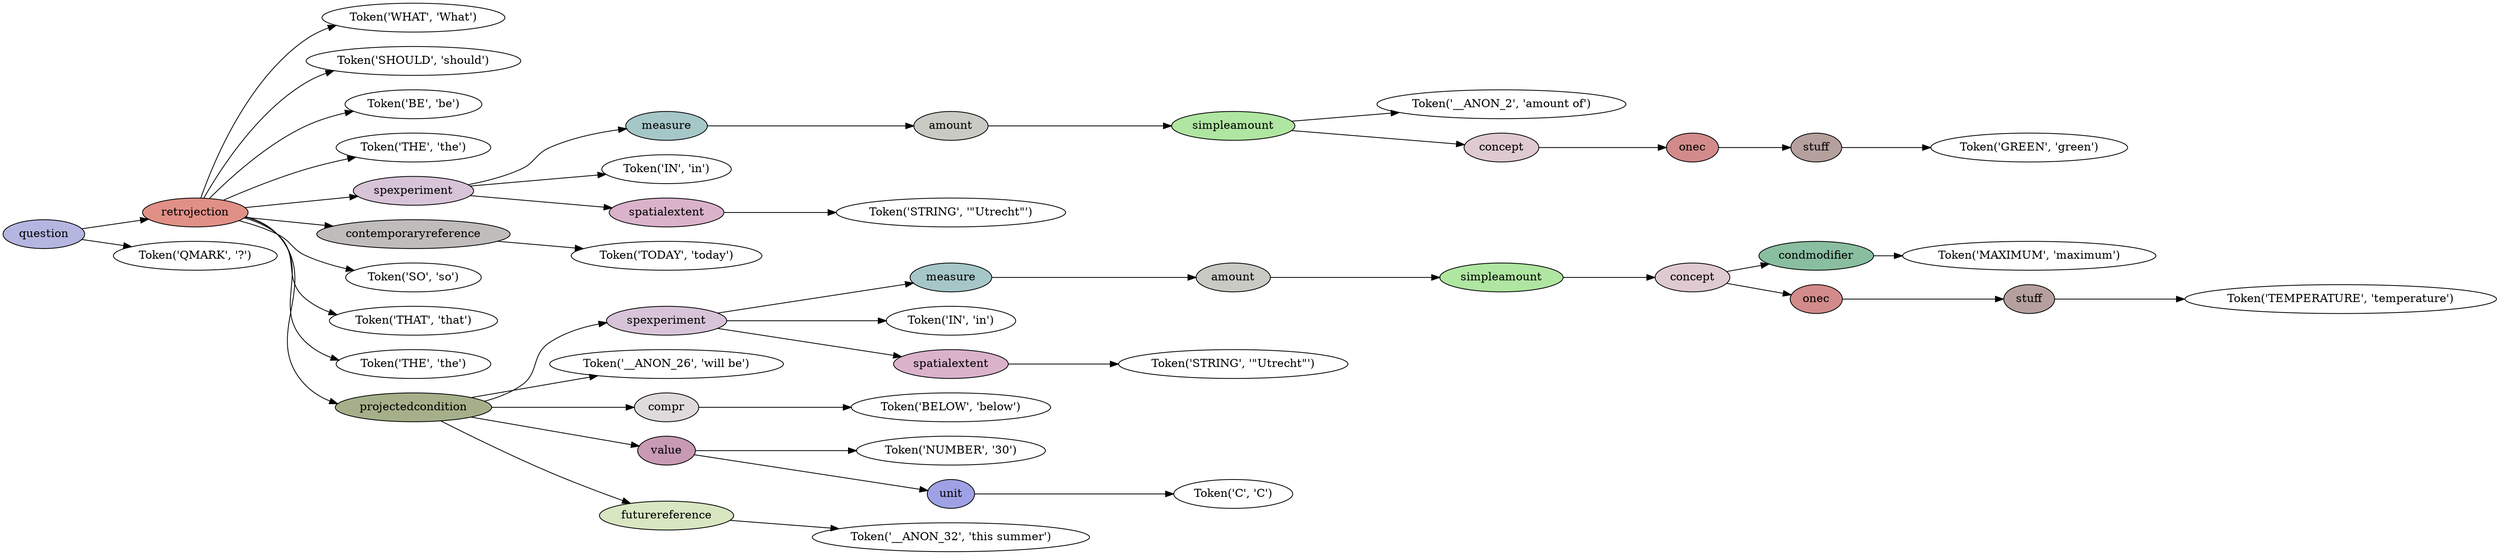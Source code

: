 digraph G {
rankdir=LR;
0 [label="Token('WHAT', 'What')"];
1 [label="Token('SHOULD', 'should')"];
2 [label="Token('BE', 'be')"];
3 [label="Token('THE', 'the')"];
4 [label="Token('__ANON_2', 'amount of')"];
5 [label="Token('GREEN', 'green')"];
6 [fillcolor="#b5a09d", label=stuff, style=filled];
6 -> 5;
7 [fillcolor="#d28b8a", label=onec, style=filled];
7 -> 6;
8 [fillcolor="#dfcad1", label=concept, style=filled];
8 -> 7;
9 [fillcolor="#afe6a1", label=simpleamount, style=filled];
9 -> 4;
9 -> 8;
10 [fillcolor="#c9cac4", label=amount, style=filled];
10 -> 9;
11 [fillcolor="#a6c7c8", label=measure, style=filled];
11 -> 10;
12 [label="Token('IN', 'in')"];
13 [label="Token('STRING', '\"Utrecht\"')"];
14 [fillcolor="#dab3cb", label=spatialextent, style=filled];
14 -> 13;
15 [fillcolor="#d8c4d9", label=spexperiment, style=filled];
15 -> 11;
15 -> 12;
15 -> 14;
16 [label="Token('TODAY', 'today')"];
17 [fillcolor="#bfbcbb", label=contemporaryreference, style=filled];
17 -> 16;
18 [label="Token('SO', 'so')"];
19 [label="Token('THAT', 'that')"];
20 [label="Token('THE', 'the')"];
21 [label="Token('MAXIMUM', 'maximum')"];
22 [fillcolor="#89bea0", label=condmodifier, style=filled];
22 -> 21;
23 [label="Token('TEMPERATURE', 'temperature')"];
24 [fillcolor="#b5a09d", label=stuff, style=filled];
24 -> 23;
25 [fillcolor="#d28b8a", label=onec, style=filled];
25 -> 24;
26 [fillcolor="#dfcad1", label=concept, style=filled];
26 -> 22;
26 -> 25;
27 [fillcolor="#afe6a1", label=simpleamount, style=filled];
27 -> 26;
28 [fillcolor="#c9cac4", label=amount, style=filled];
28 -> 27;
29 [fillcolor="#a6c7c8", label=measure, style=filled];
29 -> 28;
30 [label="Token('IN', 'in')"];
31 [label="Token('STRING', '\"Utrecht\"')"];
32 [fillcolor="#dab3cb", label=spatialextent, style=filled];
32 -> 31;
33 [fillcolor="#d8c4d9", label=spexperiment, style=filled];
33 -> 29;
33 -> 30;
33 -> 32;
34 [label="Token('__ANON_26', 'will be')"];
35 [label="Token('BELOW', 'below')"];
36 [fillcolor="#dfdbdd", label=compr, style=filled];
36 -> 35;
37 [label="Token('NUMBER', '30')"];
38 [label="Token('C', 'C')"];
39 [fillcolor="#9fa1e5", label=unit, style=filled];
39 -> 38;
40 [fillcolor="#c89ab4", label=value, style=filled];
40 -> 37;
40 -> 39;
41 [label="Token('__ANON_32', 'this summer')"];
42 [fillcolor="#d8e6c2", label=futurereference, style=filled];
42 -> 41;
43 [fillcolor="#a5b08a", label=projectedcondition, style=filled];
43 -> 33;
43 -> 34;
43 -> 36;
43 -> 40;
43 -> 42;
44 [fillcolor="#e19087", label=retrojection, style=filled];
44 -> 0;
44 -> 1;
44 -> 2;
44 -> 3;
44 -> 15;
44 -> 17;
44 -> 18;
44 -> 19;
44 -> 20;
44 -> 43;
45 [label="Token('QMARK', '?')"];
46 [fillcolor="#b4b6e0", label=question, style=filled];
46 -> 44;
46 -> 45;
}
